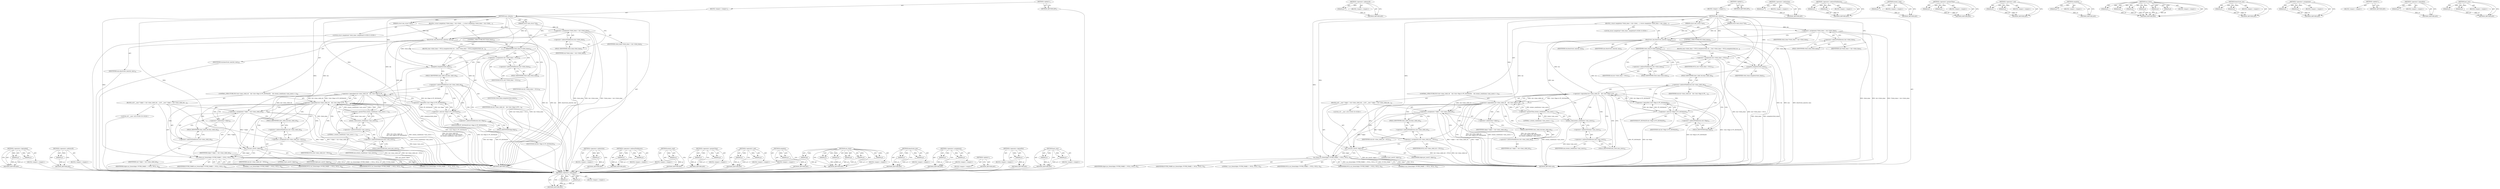 digraph "put_user" {
vulnerable_117 [label=<(METHOD,&lt;operator&gt;.logicalAnd)>];
vulnerable_118 [label=<(PARAM,p1)>];
vulnerable_119 [label=<(PARAM,p2)>];
vulnerable_120 [label=<(BLOCK,&lt;empty&gt;,&lt;empty&gt;)>];
vulnerable_121 [label=<(METHOD_RETURN,ANY)>];
vulnerable_140 [label=<(METHOD,&lt;operator&gt;.addressOf)>];
vulnerable_141 [label=<(PARAM,p1)>];
vulnerable_142 [label=<(BLOCK,&lt;empty&gt;,&lt;empty&gt;)>];
vulnerable_143 [label=<(METHOD_RETURN,ANY)>];
vulnerable_6 [label=<(METHOD,&lt;global&gt;)<SUB>1</SUB>>];
vulnerable_7 [label=<(BLOCK,&lt;empty&gt;,&lt;empty&gt;)<SUB>1</SUB>>];
vulnerable_8 [label=<(METHOD,mm_release)<SUB>1</SUB>>];
vulnerable_9 [label=<(PARAM,struct task_struct *tsk)<SUB>1</SUB>>];
vulnerable_10 [label=<(PARAM,struct mm_struct *mm)<SUB>1</SUB>>];
vulnerable_11 [label=<(BLOCK,{
 	struct completion *vfork_done = tsk-&gt;vfork_...,{
 	struct completion *vfork_done = tsk-&gt;vfork_...)<SUB>2</SUB>>];
vulnerable_12 [label="<(LOCAL,struct completion* vfork_done: completion*)<SUB>3</SUB>>"];
vulnerable_13 [label=<(&lt;operator&gt;.assignment,*vfork_done = tsk-&gt;vfork_done)<SUB>3</SUB>>];
vulnerable_14 [label=<(IDENTIFIER,vfork_done,*vfork_done = tsk-&gt;vfork_done)<SUB>3</SUB>>];
vulnerable_15 [label=<(&lt;operator&gt;.indirectFieldAccess,tsk-&gt;vfork_done)<SUB>3</SUB>>];
vulnerable_16 [label=<(IDENTIFIER,tsk,*vfork_done = tsk-&gt;vfork_done)<SUB>3</SUB>>];
vulnerable_17 [label=<(FIELD_IDENTIFIER,vfork_done,vfork_done)<SUB>3</SUB>>];
vulnerable_18 [label=<(deactivate_mm,deactivate_mm(tsk, mm))<SUB>6</SUB>>];
vulnerable_19 [label=<(IDENTIFIER,tsk,deactivate_mm(tsk, mm))<SUB>6</SUB>>];
vulnerable_20 [label=<(IDENTIFIER,mm,deactivate_mm(tsk, mm))<SUB>6</SUB>>];
vulnerable_21 [label=<(CONTROL_STRUCTURE,IF,if (vfork_done))<SUB>9</SUB>>];
vulnerable_22 [label=<(IDENTIFIER,vfork_done,if (vfork_done))<SUB>9</SUB>>];
vulnerable_23 [label=<(BLOCK,{
		tsk-&gt;vfork_done = NULL;
		complete(vfork_do...,{
		tsk-&gt;vfork_done = NULL;
		complete(vfork_do...)<SUB>9</SUB>>];
vulnerable_24 [label=<(&lt;operator&gt;.assignment,tsk-&gt;vfork_done = NULL)<SUB>10</SUB>>];
vulnerable_25 [label=<(&lt;operator&gt;.indirectFieldAccess,tsk-&gt;vfork_done)<SUB>10</SUB>>];
vulnerable_26 [label=<(IDENTIFIER,tsk,tsk-&gt;vfork_done = NULL)<SUB>10</SUB>>];
vulnerable_27 [label=<(FIELD_IDENTIFIER,vfork_done,vfork_done)<SUB>10</SUB>>];
vulnerable_28 [label=<(IDENTIFIER,NULL,tsk-&gt;vfork_done = NULL)<SUB>10</SUB>>];
vulnerable_29 [label=<(complete,complete(vfork_done))<SUB>11</SUB>>];
vulnerable_30 [label=<(IDENTIFIER,vfork_done,complete(vfork_done))<SUB>11</SUB>>];
vulnerable_31 [label=<(CONTROL_STRUCTURE,IF,if (tsk-&gt;clear_child_tid
	    &amp;&amp; !(tsk-&gt;flags &amp; PF_SIGNALED)
	    &amp;&amp; atomic_read(&amp;mm-&gt;mm_users) &gt; 1))<SUB>20</SUB>>];
vulnerable_32 [label=<(&lt;operator&gt;.logicalAnd,tsk-&gt;clear_child_tid
	    &amp;&amp; !(tsk-&gt;flags &amp; PF_...)<SUB>20</SUB>>];
vulnerable_33 [label=<(&lt;operator&gt;.logicalAnd,tsk-&gt;clear_child_tid
	    &amp;&amp; !(tsk-&gt;flags &amp; PF_...)<SUB>20</SUB>>];
vulnerable_34 [label=<(&lt;operator&gt;.indirectFieldAccess,tsk-&gt;clear_child_tid)<SUB>20</SUB>>];
vulnerable_35 [label=<(IDENTIFIER,tsk,tsk-&gt;clear_child_tid
	    &amp;&amp; !(tsk-&gt;flags &amp; PF_...)<SUB>20</SUB>>];
vulnerable_36 [label=<(FIELD_IDENTIFIER,clear_child_tid,clear_child_tid)<SUB>20</SUB>>];
vulnerable_37 [label=<(&lt;operator&gt;.logicalNot,!(tsk-&gt;flags &amp; PF_SIGNALED))<SUB>21</SUB>>];
vulnerable_38 [label=<(&lt;operator&gt;.and,tsk-&gt;flags &amp; PF_SIGNALED)<SUB>21</SUB>>];
vulnerable_39 [label=<(&lt;operator&gt;.indirectFieldAccess,tsk-&gt;flags)<SUB>21</SUB>>];
vulnerable_40 [label=<(IDENTIFIER,tsk,tsk-&gt;flags &amp; PF_SIGNALED)<SUB>21</SUB>>];
vulnerable_41 [label=<(FIELD_IDENTIFIER,flags,flags)<SUB>21</SUB>>];
vulnerable_42 [label=<(IDENTIFIER,PF_SIGNALED,tsk-&gt;flags &amp; PF_SIGNALED)<SUB>21</SUB>>];
vulnerable_43 [label=<(&lt;operator&gt;.greaterThan,atomic_read(&amp;mm-&gt;mm_users) &gt; 1)<SUB>22</SUB>>];
vulnerable_44 [label=<(atomic_read,atomic_read(&amp;mm-&gt;mm_users))<SUB>22</SUB>>];
vulnerable_45 [label=<(&lt;operator&gt;.addressOf,&amp;mm-&gt;mm_users)<SUB>22</SUB>>];
vulnerable_46 [label=<(&lt;operator&gt;.indirectFieldAccess,mm-&gt;mm_users)<SUB>22</SUB>>];
vulnerable_47 [label=<(IDENTIFIER,mm,atomic_read(&amp;mm-&gt;mm_users))<SUB>22</SUB>>];
vulnerable_48 [label=<(FIELD_IDENTIFIER,mm_users,mm_users)<SUB>22</SUB>>];
vulnerable_49 [label=<(LITERAL,1,atomic_read(&amp;mm-&gt;mm_users) &gt; 1)<SUB>22</SUB>>];
vulnerable_50 [label=<(BLOCK,{
		u32 __user * tidptr = tsk-&gt;clear_child_tid;...,{
		u32 __user * tidptr = tsk-&gt;clear_child_tid;...)<SUB>22</SUB>>];
vulnerable_51 [label="<(LOCAL,u32 __user: u32)<SUB>23</SUB>>"];
vulnerable_52 [label=<(&lt;operator&gt;.assignment,* tidptr = tsk-&gt;clear_child_tid)<SUB>23</SUB>>];
vulnerable_53 [label=<(&lt;operator&gt;.indirection,* tidptr)<SUB>23</SUB>>];
vulnerable_54 [label=<(IDENTIFIER,tidptr,* tidptr = tsk-&gt;clear_child_tid)<SUB>23</SUB>>];
vulnerable_55 [label=<(&lt;operator&gt;.indirectFieldAccess,tsk-&gt;clear_child_tid)<SUB>23</SUB>>];
vulnerable_56 [label=<(IDENTIFIER,tsk,* tidptr = tsk-&gt;clear_child_tid)<SUB>23</SUB>>];
vulnerable_57 [label=<(FIELD_IDENTIFIER,clear_child_tid,clear_child_tid)<SUB>23</SUB>>];
vulnerable_58 [label=<(&lt;operator&gt;.assignment,tsk-&gt;clear_child_tid = NULL)<SUB>24</SUB>>];
vulnerable_59 [label=<(&lt;operator&gt;.indirectFieldAccess,tsk-&gt;clear_child_tid)<SUB>24</SUB>>];
vulnerable_60 [label=<(IDENTIFIER,tsk,tsk-&gt;clear_child_tid = NULL)<SUB>24</SUB>>];
vulnerable_61 [label=<(FIELD_IDENTIFIER,clear_child_tid,clear_child_tid)<SUB>24</SUB>>];
vulnerable_62 [label=<(IDENTIFIER,NULL,tsk-&gt;clear_child_tid = NULL)<SUB>24</SUB>>];
vulnerable_63 [label=<(put_user,put_user(0, tidptr))<SUB>30</SUB>>];
vulnerable_64 [label=<(LITERAL,0,put_user(0, tidptr))<SUB>30</SUB>>];
vulnerable_65 [label=<(IDENTIFIER,tidptr,put_user(0, tidptr))<SUB>30</SUB>>];
vulnerable_66 [label=<(sys_futex,sys_futex(tidptr, FUTEX_WAKE, 1, NULL, NULL, 0))<SUB>31</SUB>>];
vulnerable_67 [label=<(IDENTIFIER,tidptr,sys_futex(tidptr, FUTEX_WAKE, 1, NULL, NULL, 0))<SUB>31</SUB>>];
vulnerable_68 [label=<(IDENTIFIER,FUTEX_WAKE,sys_futex(tidptr, FUTEX_WAKE, 1, NULL, NULL, 0))<SUB>31</SUB>>];
vulnerable_69 [label=<(LITERAL,1,sys_futex(tidptr, FUTEX_WAKE, 1, NULL, NULL, 0))<SUB>31</SUB>>];
vulnerable_70 [label=<(IDENTIFIER,NULL,sys_futex(tidptr, FUTEX_WAKE, 1, NULL, NULL, 0))<SUB>31</SUB>>];
vulnerable_71 [label=<(IDENTIFIER,NULL,sys_futex(tidptr, FUTEX_WAKE, 1, NULL, NULL, 0))<SUB>31</SUB>>];
vulnerable_72 [label=<(LITERAL,0,sys_futex(tidptr, FUTEX_WAKE, 1, NULL, NULL, 0))<SUB>31</SUB>>];
vulnerable_73 [label=<(METHOD_RETURN,void)<SUB>1</SUB>>];
vulnerable_75 [label=<(METHOD_RETURN,ANY)<SUB>1</SUB>>];
vulnerable_144 [label=<(METHOD,&lt;operator&gt;.indirection)>];
vulnerable_145 [label=<(PARAM,p1)>];
vulnerable_146 [label=<(BLOCK,&lt;empty&gt;,&lt;empty&gt;)>];
vulnerable_147 [label=<(METHOD_RETURN,ANY)>];
vulnerable_103 [label=<(METHOD,&lt;operator&gt;.indirectFieldAccess)>];
vulnerable_104 [label=<(PARAM,p1)>];
vulnerable_105 [label=<(PARAM,p2)>];
vulnerable_106 [label=<(BLOCK,&lt;empty&gt;,&lt;empty&gt;)>];
vulnerable_107 [label=<(METHOD_RETURN,ANY)>];
vulnerable_136 [label=<(METHOD,atomic_read)>];
vulnerable_137 [label=<(PARAM,p1)>];
vulnerable_138 [label=<(BLOCK,&lt;empty&gt;,&lt;empty&gt;)>];
vulnerable_139 [label=<(METHOD_RETURN,ANY)>];
vulnerable_131 [label=<(METHOD,&lt;operator&gt;.greaterThan)>];
vulnerable_132 [label=<(PARAM,p1)>];
vulnerable_133 [label=<(PARAM,p2)>];
vulnerable_134 [label=<(BLOCK,&lt;empty&gt;,&lt;empty&gt;)>];
vulnerable_135 [label=<(METHOD_RETURN,ANY)>];
vulnerable_126 [label=<(METHOD,&lt;operator&gt;.and)>];
vulnerable_127 [label=<(PARAM,p1)>];
vulnerable_128 [label=<(PARAM,p2)>];
vulnerable_129 [label=<(BLOCK,&lt;empty&gt;,&lt;empty&gt;)>];
vulnerable_130 [label=<(METHOD_RETURN,ANY)>];
vulnerable_113 [label=<(METHOD,complete)>];
vulnerable_114 [label=<(PARAM,p1)>];
vulnerable_115 [label=<(BLOCK,&lt;empty&gt;,&lt;empty&gt;)>];
vulnerable_116 [label=<(METHOD_RETURN,ANY)>];
vulnerable_153 [label=<(METHOD,sys_futex)>];
vulnerable_154 [label=<(PARAM,p1)>];
vulnerable_155 [label=<(PARAM,p2)>];
vulnerable_156 [label=<(PARAM,p3)>];
vulnerable_157 [label=<(PARAM,p4)>];
vulnerable_158 [label=<(PARAM,p5)>];
vulnerable_159 [label=<(PARAM,p6)>];
vulnerable_160 [label=<(BLOCK,&lt;empty&gt;,&lt;empty&gt;)>];
vulnerable_161 [label=<(METHOD_RETURN,ANY)>];
vulnerable_108 [label=<(METHOD,deactivate_mm)>];
vulnerable_109 [label=<(PARAM,p1)>];
vulnerable_110 [label=<(PARAM,p2)>];
vulnerable_111 [label=<(BLOCK,&lt;empty&gt;,&lt;empty&gt;)>];
vulnerable_112 [label=<(METHOD_RETURN,ANY)>];
vulnerable_98 [label=<(METHOD,&lt;operator&gt;.assignment)>];
vulnerable_99 [label=<(PARAM,p1)>];
vulnerable_100 [label=<(PARAM,p2)>];
vulnerable_101 [label=<(BLOCK,&lt;empty&gt;,&lt;empty&gt;)>];
vulnerable_102 [label=<(METHOD_RETURN,ANY)>];
vulnerable_92 [label=<(METHOD,&lt;global&gt;)<SUB>1</SUB>>];
vulnerable_93 [label=<(BLOCK,&lt;empty&gt;,&lt;empty&gt;)>];
vulnerable_94 [label=<(METHOD_RETURN,ANY)>];
vulnerable_122 [label=<(METHOD,&lt;operator&gt;.logicalNot)>];
vulnerable_123 [label=<(PARAM,p1)>];
vulnerable_124 [label=<(BLOCK,&lt;empty&gt;,&lt;empty&gt;)>];
vulnerable_125 [label=<(METHOD_RETURN,ANY)>];
vulnerable_148 [label=<(METHOD,put_user)>];
vulnerable_149 [label=<(PARAM,p1)>];
vulnerable_150 [label=<(PARAM,p2)>];
vulnerable_151 [label=<(BLOCK,&lt;empty&gt;,&lt;empty&gt;)>];
vulnerable_152 [label=<(METHOD_RETURN,ANY)>];
fixed_117 [label=<(METHOD,&lt;operator&gt;.logicalAnd)>];
fixed_118 [label=<(PARAM,p1)>];
fixed_119 [label=<(PARAM,p2)>];
fixed_120 [label=<(BLOCK,&lt;empty&gt;,&lt;empty&gt;)>];
fixed_121 [label=<(METHOD_RETURN,ANY)>];
fixed_140 [label=<(METHOD,&lt;operator&gt;.addressOf)>];
fixed_141 [label=<(PARAM,p1)>];
fixed_142 [label=<(BLOCK,&lt;empty&gt;,&lt;empty&gt;)>];
fixed_143 [label=<(METHOD_RETURN,ANY)>];
fixed_6 [label=<(METHOD,&lt;global&gt;)<SUB>1</SUB>>];
fixed_7 [label=<(BLOCK,&lt;empty&gt;,&lt;empty&gt;)<SUB>1</SUB>>];
fixed_8 [label=<(METHOD,mm_release)<SUB>1</SUB>>];
fixed_9 [label=<(PARAM,struct task_struct *tsk)<SUB>1</SUB>>];
fixed_10 [label=<(PARAM,struct mm_struct *mm)<SUB>1</SUB>>];
fixed_11 [label=<(BLOCK,{
 	struct completion *vfork_done = tsk-&gt;vfork_...,{
 	struct completion *vfork_done = tsk-&gt;vfork_...)<SUB>2</SUB>>];
fixed_12 [label="<(LOCAL,struct completion* vfork_done: completion*)<SUB>3</SUB>>"];
fixed_13 [label=<(&lt;operator&gt;.assignment,*vfork_done = tsk-&gt;vfork_done)<SUB>3</SUB>>];
fixed_14 [label=<(IDENTIFIER,vfork_done,*vfork_done = tsk-&gt;vfork_done)<SUB>3</SUB>>];
fixed_15 [label=<(&lt;operator&gt;.indirectFieldAccess,tsk-&gt;vfork_done)<SUB>3</SUB>>];
fixed_16 [label=<(IDENTIFIER,tsk,*vfork_done = tsk-&gt;vfork_done)<SUB>3</SUB>>];
fixed_17 [label=<(FIELD_IDENTIFIER,vfork_done,vfork_done)<SUB>3</SUB>>];
fixed_18 [label=<(deactivate_mm,deactivate_mm(tsk, mm))<SUB>16</SUB>>];
fixed_19 [label=<(IDENTIFIER,tsk,deactivate_mm(tsk, mm))<SUB>16</SUB>>];
fixed_20 [label=<(IDENTIFIER,mm,deactivate_mm(tsk, mm))<SUB>16</SUB>>];
fixed_21 [label=<(CONTROL_STRUCTURE,IF,if (vfork_done))<SUB>19</SUB>>];
fixed_22 [label=<(IDENTIFIER,vfork_done,if (vfork_done))<SUB>19</SUB>>];
fixed_23 [label=<(BLOCK,{
		tsk-&gt;vfork_done = NULL;
		complete(vfork_do...,{
		tsk-&gt;vfork_done = NULL;
		complete(vfork_do...)<SUB>19</SUB>>];
fixed_24 [label=<(&lt;operator&gt;.assignment,tsk-&gt;vfork_done = NULL)<SUB>20</SUB>>];
fixed_25 [label=<(&lt;operator&gt;.indirectFieldAccess,tsk-&gt;vfork_done)<SUB>20</SUB>>];
fixed_26 [label=<(IDENTIFIER,tsk,tsk-&gt;vfork_done = NULL)<SUB>20</SUB>>];
fixed_27 [label=<(FIELD_IDENTIFIER,vfork_done,vfork_done)<SUB>20</SUB>>];
fixed_28 [label=<(IDENTIFIER,NULL,tsk-&gt;vfork_done = NULL)<SUB>20</SUB>>];
fixed_29 [label=<(complete,complete(vfork_done))<SUB>21</SUB>>];
fixed_30 [label=<(IDENTIFIER,vfork_done,complete(vfork_done))<SUB>21</SUB>>];
fixed_31 [label=<(CONTROL_STRUCTURE,IF,if (tsk-&gt;clear_child_tid
	    &amp;&amp; !(tsk-&gt;flags &amp; PF_SIGNALED)
	    &amp;&amp; atomic_read(&amp;mm-&gt;mm_users) &gt; 1))<SUB>30</SUB>>];
fixed_32 [label=<(&lt;operator&gt;.logicalAnd,tsk-&gt;clear_child_tid
	    &amp;&amp; !(tsk-&gt;flags &amp; PF_...)<SUB>30</SUB>>];
fixed_33 [label=<(&lt;operator&gt;.logicalAnd,tsk-&gt;clear_child_tid
	    &amp;&amp; !(tsk-&gt;flags &amp; PF_...)<SUB>30</SUB>>];
fixed_34 [label=<(&lt;operator&gt;.indirectFieldAccess,tsk-&gt;clear_child_tid)<SUB>30</SUB>>];
fixed_35 [label=<(IDENTIFIER,tsk,tsk-&gt;clear_child_tid
	    &amp;&amp; !(tsk-&gt;flags &amp; PF_...)<SUB>30</SUB>>];
fixed_36 [label=<(FIELD_IDENTIFIER,clear_child_tid,clear_child_tid)<SUB>30</SUB>>];
fixed_37 [label=<(&lt;operator&gt;.logicalNot,!(tsk-&gt;flags &amp; PF_SIGNALED))<SUB>31</SUB>>];
fixed_38 [label=<(&lt;operator&gt;.and,tsk-&gt;flags &amp; PF_SIGNALED)<SUB>31</SUB>>];
fixed_39 [label=<(&lt;operator&gt;.indirectFieldAccess,tsk-&gt;flags)<SUB>31</SUB>>];
fixed_40 [label=<(IDENTIFIER,tsk,tsk-&gt;flags &amp; PF_SIGNALED)<SUB>31</SUB>>];
fixed_41 [label=<(FIELD_IDENTIFIER,flags,flags)<SUB>31</SUB>>];
fixed_42 [label=<(IDENTIFIER,PF_SIGNALED,tsk-&gt;flags &amp; PF_SIGNALED)<SUB>31</SUB>>];
fixed_43 [label=<(&lt;operator&gt;.greaterThan,atomic_read(&amp;mm-&gt;mm_users) &gt; 1)<SUB>32</SUB>>];
fixed_44 [label=<(atomic_read,atomic_read(&amp;mm-&gt;mm_users))<SUB>32</SUB>>];
fixed_45 [label=<(&lt;operator&gt;.addressOf,&amp;mm-&gt;mm_users)<SUB>32</SUB>>];
fixed_46 [label=<(&lt;operator&gt;.indirectFieldAccess,mm-&gt;mm_users)<SUB>32</SUB>>];
fixed_47 [label=<(IDENTIFIER,mm,atomic_read(&amp;mm-&gt;mm_users))<SUB>32</SUB>>];
fixed_48 [label=<(FIELD_IDENTIFIER,mm_users,mm_users)<SUB>32</SUB>>];
fixed_49 [label=<(LITERAL,1,atomic_read(&amp;mm-&gt;mm_users) &gt; 1)<SUB>32</SUB>>];
fixed_50 [label=<(BLOCK,{
		u32 __user * tidptr = tsk-&gt;clear_child_tid;...,{
		u32 __user * tidptr = tsk-&gt;clear_child_tid;...)<SUB>32</SUB>>];
fixed_51 [label="<(LOCAL,u32 __user: u32)<SUB>33</SUB>>"];
fixed_52 [label=<(&lt;operator&gt;.assignment,* tidptr = tsk-&gt;clear_child_tid)<SUB>33</SUB>>];
fixed_53 [label=<(&lt;operator&gt;.indirection,* tidptr)<SUB>33</SUB>>];
fixed_54 [label=<(IDENTIFIER,tidptr,* tidptr = tsk-&gt;clear_child_tid)<SUB>33</SUB>>];
fixed_55 [label=<(&lt;operator&gt;.indirectFieldAccess,tsk-&gt;clear_child_tid)<SUB>33</SUB>>];
fixed_56 [label=<(IDENTIFIER,tsk,* tidptr = tsk-&gt;clear_child_tid)<SUB>33</SUB>>];
fixed_57 [label=<(FIELD_IDENTIFIER,clear_child_tid,clear_child_tid)<SUB>33</SUB>>];
fixed_58 [label=<(&lt;operator&gt;.assignment,tsk-&gt;clear_child_tid = NULL)<SUB>34</SUB>>];
fixed_59 [label=<(&lt;operator&gt;.indirectFieldAccess,tsk-&gt;clear_child_tid)<SUB>34</SUB>>];
fixed_60 [label=<(IDENTIFIER,tsk,tsk-&gt;clear_child_tid = NULL)<SUB>34</SUB>>];
fixed_61 [label=<(FIELD_IDENTIFIER,clear_child_tid,clear_child_tid)<SUB>34</SUB>>];
fixed_62 [label=<(IDENTIFIER,NULL,tsk-&gt;clear_child_tid = NULL)<SUB>34</SUB>>];
fixed_63 [label=<(put_user,put_user(0, tidptr))<SUB>40</SUB>>];
fixed_64 [label=<(LITERAL,0,put_user(0, tidptr))<SUB>40</SUB>>];
fixed_65 [label=<(IDENTIFIER,tidptr,put_user(0, tidptr))<SUB>40</SUB>>];
fixed_66 [label=<(sys_futex,sys_futex(tidptr, FUTEX_WAKE, 1, NULL, NULL, 0))<SUB>41</SUB>>];
fixed_67 [label=<(IDENTIFIER,tidptr,sys_futex(tidptr, FUTEX_WAKE, 1, NULL, NULL, 0))<SUB>41</SUB>>];
fixed_68 [label=<(IDENTIFIER,FUTEX_WAKE,sys_futex(tidptr, FUTEX_WAKE, 1, NULL, NULL, 0))<SUB>41</SUB>>];
fixed_69 [label=<(LITERAL,1,sys_futex(tidptr, FUTEX_WAKE, 1, NULL, NULL, 0))<SUB>41</SUB>>];
fixed_70 [label=<(IDENTIFIER,NULL,sys_futex(tidptr, FUTEX_WAKE, 1, NULL, NULL, 0))<SUB>41</SUB>>];
fixed_71 [label=<(IDENTIFIER,NULL,sys_futex(tidptr, FUTEX_WAKE, 1, NULL, NULL, 0))<SUB>41</SUB>>];
fixed_72 [label=<(LITERAL,0,sys_futex(tidptr, FUTEX_WAKE, 1, NULL, NULL, 0))<SUB>41</SUB>>];
fixed_73 [label=<(METHOD_RETURN,void)<SUB>1</SUB>>];
fixed_75 [label=<(METHOD_RETURN,ANY)<SUB>1</SUB>>];
fixed_144 [label=<(METHOD,&lt;operator&gt;.indirection)>];
fixed_145 [label=<(PARAM,p1)>];
fixed_146 [label=<(BLOCK,&lt;empty&gt;,&lt;empty&gt;)>];
fixed_147 [label=<(METHOD_RETURN,ANY)>];
fixed_103 [label=<(METHOD,&lt;operator&gt;.indirectFieldAccess)>];
fixed_104 [label=<(PARAM,p1)>];
fixed_105 [label=<(PARAM,p2)>];
fixed_106 [label=<(BLOCK,&lt;empty&gt;,&lt;empty&gt;)>];
fixed_107 [label=<(METHOD_RETURN,ANY)>];
fixed_136 [label=<(METHOD,atomic_read)>];
fixed_137 [label=<(PARAM,p1)>];
fixed_138 [label=<(BLOCK,&lt;empty&gt;,&lt;empty&gt;)>];
fixed_139 [label=<(METHOD_RETURN,ANY)>];
fixed_131 [label=<(METHOD,&lt;operator&gt;.greaterThan)>];
fixed_132 [label=<(PARAM,p1)>];
fixed_133 [label=<(PARAM,p2)>];
fixed_134 [label=<(BLOCK,&lt;empty&gt;,&lt;empty&gt;)>];
fixed_135 [label=<(METHOD_RETURN,ANY)>];
fixed_126 [label=<(METHOD,&lt;operator&gt;.and)>];
fixed_127 [label=<(PARAM,p1)>];
fixed_128 [label=<(PARAM,p2)>];
fixed_129 [label=<(BLOCK,&lt;empty&gt;,&lt;empty&gt;)>];
fixed_130 [label=<(METHOD_RETURN,ANY)>];
fixed_113 [label=<(METHOD,complete)>];
fixed_114 [label=<(PARAM,p1)>];
fixed_115 [label=<(BLOCK,&lt;empty&gt;,&lt;empty&gt;)>];
fixed_116 [label=<(METHOD_RETURN,ANY)>];
fixed_153 [label=<(METHOD,sys_futex)>];
fixed_154 [label=<(PARAM,p1)>];
fixed_155 [label=<(PARAM,p2)>];
fixed_156 [label=<(PARAM,p3)>];
fixed_157 [label=<(PARAM,p4)>];
fixed_158 [label=<(PARAM,p5)>];
fixed_159 [label=<(PARAM,p6)>];
fixed_160 [label=<(BLOCK,&lt;empty&gt;,&lt;empty&gt;)>];
fixed_161 [label=<(METHOD_RETURN,ANY)>];
fixed_108 [label=<(METHOD,deactivate_mm)>];
fixed_109 [label=<(PARAM,p1)>];
fixed_110 [label=<(PARAM,p2)>];
fixed_111 [label=<(BLOCK,&lt;empty&gt;,&lt;empty&gt;)>];
fixed_112 [label=<(METHOD_RETURN,ANY)>];
fixed_98 [label=<(METHOD,&lt;operator&gt;.assignment)>];
fixed_99 [label=<(PARAM,p1)>];
fixed_100 [label=<(PARAM,p2)>];
fixed_101 [label=<(BLOCK,&lt;empty&gt;,&lt;empty&gt;)>];
fixed_102 [label=<(METHOD_RETURN,ANY)>];
fixed_92 [label=<(METHOD,&lt;global&gt;)<SUB>1</SUB>>];
fixed_93 [label=<(BLOCK,&lt;empty&gt;,&lt;empty&gt;)>];
fixed_94 [label=<(METHOD_RETURN,ANY)>];
fixed_122 [label=<(METHOD,&lt;operator&gt;.logicalNot)>];
fixed_123 [label=<(PARAM,p1)>];
fixed_124 [label=<(BLOCK,&lt;empty&gt;,&lt;empty&gt;)>];
fixed_125 [label=<(METHOD_RETURN,ANY)>];
fixed_148 [label=<(METHOD,put_user)>];
fixed_149 [label=<(PARAM,p1)>];
fixed_150 [label=<(PARAM,p2)>];
fixed_151 [label=<(BLOCK,&lt;empty&gt;,&lt;empty&gt;)>];
fixed_152 [label=<(METHOD_RETURN,ANY)>];
vulnerable_117 -> vulnerable_118  [key=0, label="AST: "];
vulnerable_117 -> vulnerable_118  [key=1, label="DDG: "];
vulnerable_117 -> vulnerable_120  [key=0, label="AST: "];
vulnerable_117 -> vulnerable_119  [key=0, label="AST: "];
vulnerable_117 -> vulnerable_119  [key=1, label="DDG: "];
vulnerable_117 -> vulnerable_121  [key=0, label="AST: "];
vulnerable_117 -> vulnerable_121  [key=1, label="CFG: "];
vulnerable_118 -> vulnerable_121  [key=0, label="DDG: p1"];
vulnerable_119 -> vulnerable_121  [key=0, label="DDG: p2"];
vulnerable_140 -> vulnerable_141  [key=0, label="AST: "];
vulnerable_140 -> vulnerable_141  [key=1, label="DDG: "];
vulnerable_140 -> vulnerable_142  [key=0, label="AST: "];
vulnerable_140 -> vulnerable_143  [key=0, label="AST: "];
vulnerable_140 -> vulnerable_143  [key=1, label="CFG: "];
vulnerable_141 -> vulnerable_143  [key=0, label="DDG: p1"];
vulnerable_6 -> vulnerable_7  [key=0, label="AST: "];
vulnerable_6 -> vulnerable_75  [key=0, label="AST: "];
vulnerable_6 -> vulnerable_75  [key=1, label="CFG: "];
vulnerable_7 -> vulnerable_8  [key=0, label="AST: "];
vulnerable_8 -> vulnerable_9  [key=0, label="AST: "];
vulnerable_8 -> vulnerable_9  [key=1, label="DDG: "];
vulnerable_8 -> vulnerable_10  [key=0, label="AST: "];
vulnerable_8 -> vulnerable_10  [key=1, label="DDG: "];
vulnerable_8 -> vulnerable_11  [key=0, label="AST: "];
vulnerable_8 -> vulnerable_73  [key=0, label="AST: "];
vulnerable_8 -> vulnerable_17  [key=0, label="CFG: "];
vulnerable_8 -> vulnerable_18  [key=0, label="DDG: "];
vulnerable_8 -> vulnerable_22  [key=0, label="DDG: "];
vulnerable_8 -> vulnerable_24  [key=0, label="DDG: "];
vulnerable_8 -> vulnerable_58  [key=0, label="DDG: "];
vulnerable_8 -> vulnerable_29  [key=0, label="DDG: "];
vulnerable_8 -> vulnerable_43  [key=0, label="DDG: "];
vulnerable_8 -> vulnerable_63  [key=0, label="DDG: "];
vulnerable_8 -> vulnerable_66  [key=0, label="DDG: "];
vulnerable_8 -> vulnerable_38  [key=0, label="DDG: "];
vulnerable_9 -> vulnerable_13  [key=0, label="DDG: tsk"];
vulnerable_9 -> vulnerable_18  [key=0, label="DDG: tsk"];
vulnerable_10 -> vulnerable_18  [key=0, label="DDG: mm"];
vulnerable_11 -> vulnerable_12  [key=0, label="AST: "];
vulnerable_11 -> vulnerable_13  [key=0, label="AST: "];
vulnerable_11 -> vulnerable_18  [key=0, label="AST: "];
vulnerable_11 -> vulnerable_21  [key=0, label="AST: "];
vulnerable_11 -> vulnerable_31  [key=0, label="AST: "];
vulnerable_13 -> vulnerable_14  [key=0, label="AST: "];
vulnerable_13 -> vulnerable_15  [key=0, label="AST: "];
vulnerable_13 -> vulnerable_18  [key=0, label="CFG: "];
vulnerable_13 -> vulnerable_73  [key=0, label="DDG: vfork_done"];
vulnerable_13 -> vulnerable_73  [key=1, label="DDG: tsk-&gt;vfork_done"];
vulnerable_13 -> vulnerable_73  [key=2, label="DDG: *vfork_done = tsk-&gt;vfork_done"];
vulnerable_13 -> vulnerable_29  [key=0, label="DDG: vfork_done"];
vulnerable_15 -> vulnerable_16  [key=0, label="AST: "];
vulnerable_15 -> vulnerable_17  [key=0, label="AST: "];
vulnerable_15 -> vulnerable_13  [key=0, label="CFG: "];
vulnerable_17 -> vulnerable_15  [key=0, label="CFG: "];
vulnerable_18 -> vulnerable_19  [key=0, label="AST: "];
vulnerable_18 -> vulnerable_20  [key=0, label="AST: "];
vulnerable_18 -> vulnerable_22  [key=0, label="CFG: "];
vulnerable_18 -> vulnerable_73  [key=0, label="DDG: tsk"];
vulnerable_18 -> vulnerable_73  [key=1, label="DDG: mm"];
vulnerable_18 -> vulnerable_73  [key=2, label="DDG: deactivate_mm(tsk, mm)"];
vulnerable_18 -> vulnerable_52  [key=0, label="DDG: tsk"];
vulnerable_18 -> vulnerable_33  [key=0, label="DDG: tsk"];
vulnerable_18 -> vulnerable_44  [key=0, label="DDG: mm"];
vulnerable_18 -> vulnerable_38  [key=0, label="DDG: tsk"];
vulnerable_21 -> vulnerable_22  [key=0, label="AST: "];
vulnerable_21 -> vulnerable_23  [key=0, label="AST: "];
vulnerable_22 -> vulnerable_27  [key=0, label="CFG: "];
vulnerable_22 -> vulnerable_27  [key=1, label="CDG: "];
vulnerable_22 -> vulnerable_36  [key=0, label="CFG: "];
vulnerable_22 -> vulnerable_24  [key=0, label="CDG: "];
vulnerable_22 -> vulnerable_25  [key=0, label="CDG: "];
vulnerable_22 -> vulnerable_29  [key=0, label="CDG: "];
vulnerable_23 -> vulnerable_24  [key=0, label="AST: "];
vulnerable_23 -> vulnerable_29  [key=0, label="AST: "];
vulnerable_24 -> vulnerable_25  [key=0, label="AST: "];
vulnerable_24 -> vulnerable_28  [key=0, label="AST: "];
vulnerable_24 -> vulnerable_29  [key=0, label="CFG: "];
vulnerable_24 -> vulnerable_73  [key=0, label="DDG: tsk-&gt;vfork_done"];
vulnerable_24 -> vulnerable_73  [key=1, label="DDG: tsk-&gt;vfork_done = NULL"];
vulnerable_25 -> vulnerable_26  [key=0, label="AST: "];
vulnerable_25 -> vulnerable_27  [key=0, label="AST: "];
vulnerable_25 -> vulnerable_24  [key=0, label="CFG: "];
vulnerable_27 -> vulnerable_25  [key=0, label="CFG: "];
vulnerable_29 -> vulnerable_30  [key=0, label="AST: "];
vulnerable_29 -> vulnerable_36  [key=0, label="CFG: "];
vulnerable_29 -> vulnerable_73  [key=0, label="DDG: vfork_done"];
vulnerable_29 -> vulnerable_73  [key=1, label="DDG: complete(vfork_done)"];
vulnerable_31 -> vulnerable_32  [key=0, label="AST: "];
vulnerable_31 -> vulnerable_50  [key=0, label="AST: "];
vulnerable_32 -> vulnerable_33  [key=0, label="AST: "];
vulnerable_32 -> vulnerable_43  [key=0, label="AST: "];
vulnerable_32 -> vulnerable_73  [key=0, label="CFG: "];
vulnerable_32 -> vulnerable_73  [key=1, label="DDG: tsk-&gt;clear_child_tid
	    &amp;&amp; !(tsk-&gt;flags &amp; PF_SIGNALED)"];
vulnerable_32 -> vulnerable_73  [key=2, label="DDG: atomic_read(&amp;mm-&gt;mm_users) &gt; 1"];
vulnerable_32 -> vulnerable_73  [key=3, label="DDG: tsk-&gt;clear_child_tid
	    &amp;&amp; !(tsk-&gt;flags &amp; PF_SIGNALED)
	    &amp;&amp; atomic_read(&amp;mm-&gt;mm_users) &gt; 1"];
vulnerable_32 -> vulnerable_53  [key=0, label="CFG: "];
vulnerable_32 -> vulnerable_53  [key=1, label="CDG: "];
vulnerable_32 -> vulnerable_58  [key=0, label="CDG: "];
vulnerable_32 -> vulnerable_61  [key=0, label="CDG: "];
vulnerable_32 -> vulnerable_57  [key=0, label="CDG: "];
vulnerable_32 -> vulnerable_66  [key=0, label="CDG: "];
vulnerable_32 -> vulnerable_52  [key=0, label="CDG: "];
vulnerable_32 -> vulnerable_63  [key=0, label="CDG: "];
vulnerable_32 -> vulnerable_59  [key=0, label="CDG: "];
vulnerable_32 -> vulnerable_55  [key=0, label="CDG: "];
vulnerable_33 -> vulnerable_34  [key=0, label="AST: "];
vulnerable_33 -> vulnerable_37  [key=0, label="AST: "];
vulnerable_33 -> vulnerable_32  [key=0, label="CFG: "];
vulnerable_33 -> vulnerable_32  [key=1, label="DDG: tsk-&gt;clear_child_tid"];
vulnerable_33 -> vulnerable_32  [key=2, label="DDG: !(tsk-&gt;flags &amp; PF_SIGNALED)"];
vulnerable_33 -> vulnerable_48  [key=0, label="CFG: "];
vulnerable_33 -> vulnerable_48  [key=1, label="CDG: "];
vulnerable_33 -> vulnerable_73  [key=0, label="DDG: !(tsk-&gt;flags &amp; PF_SIGNALED)"];
vulnerable_33 -> vulnerable_52  [key=0, label="DDG: tsk-&gt;clear_child_tid"];
vulnerable_33 -> vulnerable_46  [key=0, label="CDG: "];
vulnerable_33 -> vulnerable_45  [key=0, label="CDG: "];
vulnerable_33 -> vulnerable_44  [key=0, label="CDG: "];
vulnerable_33 -> vulnerable_43  [key=0, label="CDG: "];
vulnerable_34 -> vulnerable_35  [key=0, label="AST: "];
vulnerable_34 -> vulnerable_36  [key=0, label="AST: "];
vulnerable_34 -> vulnerable_33  [key=0, label="CFG: "];
vulnerable_34 -> vulnerable_41  [key=0, label="CFG: "];
vulnerable_34 -> vulnerable_41  [key=1, label="CDG: "];
vulnerable_34 -> vulnerable_37  [key=0, label="CDG: "];
vulnerable_34 -> vulnerable_38  [key=0, label="CDG: "];
vulnerable_34 -> vulnerable_39  [key=0, label="CDG: "];
vulnerable_36 -> vulnerable_34  [key=0, label="CFG: "];
vulnerable_37 -> vulnerable_38  [key=0, label="AST: "];
vulnerable_37 -> vulnerable_33  [key=0, label="CFG: "];
vulnerable_37 -> vulnerable_33  [key=1, label="DDG: tsk-&gt;flags &amp; PF_SIGNALED"];
vulnerable_37 -> vulnerable_73  [key=0, label="DDG: tsk-&gt;flags &amp; PF_SIGNALED"];
vulnerable_38 -> vulnerable_39  [key=0, label="AST: "];
vulnerable_38 -> vulnerable_42  [key=0, label="AST: "];
vulnerable_38 -> vulnerable_37  [key=0, label="CFG: "];
vulnerable_38 -> vulnerable_37  [key=1, label="DDG: tsk-&gt;flags"];
vulnerable_38 -> vulnerable_37  [key=2, label="DDG: PF_SIGNALED"];
vulnerable_38 -> vulnerable_73  [key=0, label="DDG: tsk-&gt;flags"];
vulnerable_38 -> vulnerable_73  [key=1, label="DDG: PF_SIGNALED"];
vulnerable_39 -> vulnerable_40  [key=0, label="AST: "];
vulnerable_39 -> vulnerable_41  [key=0, label="AST: "];
vulnerable_39 -> vulnerable_38  [key=0, label="CFG: "];
vulnerable_41 -> vulnerable_39  [key=0, label="CFG: "];
vulnerable_43 -> vulnerable_44  [key=0, label="AST: "];
vulnerable_43 -> vulnerable_49  [key=0, label="AST: "];
vulnerable_43 -> vulnerable_32  [key=0, label="CFG: "];
vulnerable_43 -> vulnerable_32  [key=1, label="DDG: atomic_read(&amp;mm-&gt;mm_users)"];
vulnerable_43 -> vulnerable_32  [key=2, label="DDG: 1"];
vulnerable_43 -> vulnerable_73  [key=0, label="DDG: atomic_read(&amp;mm-&gt;mm_users)"];
vulnerable_44 -> vulnerable_45  [key=0, label="AST: "];
vulnerable_44 -> vulnerable_43  [key=0, label="CFG: "];
vulnerable_44 -> vulnerable_43  [key=1, label="DDG: &amp;mm-&gt;mm_users"];
vulnerable_44 -> vulnerable_73  [key=0, label="DDG: &amp;mm-&gt;mm_users"];
vulnerable_45 -> vulnerable_46  [key=0, label="AST: "];
vulnerable_45 -> vulnerable_44  [key=0, label="CFG: "];
vulnerable_46 -> vulnerable_47  [key=0, label="AST: "];
vulnerable_46 -> vulnerable_48  [key=0, label="AST: "];
vulnerable_46 -> vulnerable_45  [key=0, label="CFG: "];
vulnerable_48 -> vulnerable_46  [key=0, label="CFG: "];
vulnerable_50 -> vulnerable_51  [key=0, label="AST: "];
vulnerable_50 -> vulnerable_52  [key=0, label="AST: "];
vulnerable_50 -> vulnerable_58  [key=0, label="AST: "];
vulnerable_50 -> vulnerable_63  [key=0, label="AST: "];
vulnerable_50 -> vulnerable_66  [key=0, label="AST: "];
vulnerable_52 -> vulnerable_53  [key=0, label="AST: "];
vulnerable_52 -> vulnerable_55  [key=0, label="AST: "];
vulnerable_52 -> vulnerable_61  [key=0, label="CFG: "];
vulnerable_52 -> vulnerable_73  [key=0, label="DDG: * tidptr"];
vulnerable_52 -> vulnerable_73  [key=1, label="DDG: * tidptr = tsk-&gt;clear_child_tid"];
vulnerable_52 -> vulnerable_63  [key=0, label="DDG: * tidptr"];
vulnerable_52 -> vulnerable_66  [key=0, label="DDG: * tidptr"];
vulnerable_53 -> vulnerable_54  [key=0, label="AST: "];
vulnerable_53 -> vulnerable_57  [key=0, label="CFG: "];
vulnerable_55 -> vulnerable_56  [key=0, label="AST: "];
vulnerable_55 -> vulnerable_57  [key=0, label="AST: "];
vulnerable_55 -> vulnerable_52  [key=0, label="CFG: "];
vulnerable_57 -> vulnerable_55  [key=0, label="CFG: "];
vulnerable_58 -> vulnerable_59  [key=0, label="AST: "];
vulnerable_58 -> vulnerable_62  [key=0, label="AST: "];
vulnerable_58 -> vulnerable_63  [key=0, label="CFG: "];
vulnerable_58 -> vulnerable_73  [key=0, label="DDG: tsk-&gt;clear_child_tid"];
vulnerable_58 -> vulnerable_73  [key=1, label="DDG: tsk-&gt;clear_child_tid = NULL"];
vulnerable_59 -> vulnerable_60  [key=0, label="AST: "];
vulnerable_59 -> vulnerable_61  [key=0, label="AST: "];
vulnerable_59 -> vulnerable_58  [key=0, label="CFG: "];
vulnerable_61 -> vulnerable_59  [key=0, label="CFG: "];
vulnerable_63 -> vulnerable_64  [key=0, label="AST: "];
vulnerable_63 -> vulnerable_65  [key=0, label="AST: "];
vulnerable_63 -> vulnerable_66  [key=0, label="CFG: "];
vulnerable_63 -> vulnerable_66  [key=1, label="DDG: tidptr"];
vulnerable_63 -> vulnerable_73  [key=0, label="DDG: put_user(0, tidptr)"];
vulnerable_66 -> vulnerable_67  [key=0, label="AST: "];
vulnerable_66 -> vulnerable_68  [key=0, label="AST: "];
vulnerable_66 -> vulnerable_69  [key=0, label="AST: "];
vulnerable_66 -> vulnerable_70  [key=0, label="AST: "];
vulnerable_66 -> vulnerable_71  [key=0, label="AST: "];
vulnerable_66 -> vulnerable_72  [key=0, label="AST: "];
vulnerable_66 -> vulnerable_73  [key=0, label="CFG: "];
vulnerable_66 -> vulnerable_73  [key=1, label="DDG: tidptr"];
vulnerable_66 -> vulnerable_73  [key=2, label="DDG: NULL"];
vulnerable_66 -> vulnerable_73  [key=3, label="DDG: sys_futex(tidptr, FUTEX_WAKE, 1, NULL, NULL, 0)"];
vulnerable_66 -> vulnerable_73  [key=4, label="DDG: FUTEX_WAKE"];
vulnerable_144 -> vulnerable_145  [key=0, label="AST: "];
vulnerable_144 -> vulnerable_145  [key=1, label="DDG: "];
vulnerable_144 -> vulnerable_146  [key=0, label="AST: "];
vulnerable_144 -> vulnerable_147  [key=0, label="AST: "];
vulnerable_144 -> vulnerable_147  [key=1, label="CFG: "];
vulnerable_145 -> vulnerable_147  [key=0, label="DDG: p1"];
vulnerable_103 -> vulnerable_104  [key=0, label="AST: "];
vulnerable_103 -> vulnerable_104  [key=1, label="DDG: "];
vulnerable_103 -> vulnerable_106  [key=0, label="AST: "];
vulnerable_103 -> vulnerable_105  [key=0, label="AST: "];
vulnerable_103 -> vulnerable_105  [key=1, label="DDG: "];
vulnerable_103 -> vulnerable_107  [key=0, label="AST: "];
vulnerable_103 -> vulnerable_107  [key=1, label="CFG: "];
vulnerable_104 -> vulnerable_107  [key=0, label="DDG: p1"];
vulnerable_105 -> vulnerable_107  [key=0, label="DDG: p2"];
vulnerable_136 -> vulnerable_137  [key=0, label="AST: "];
vulnerable_136 -> vulnerable_137  [key=1, label="DDG: "];
vulnerable_136 -> vulnerable_138  [key=0, label="AST: "];
vulnerable_136 -> vulnerable_139  [key=0, label="AST: "];
vulnerable_136 -> vulnerable_139  [key=1, label="CFG: "];
vulnerable_137 -> vulnerable_139  [key=0, label="DDG: p1"];
vulnerable_131 -> vulnerable_132  [key=0, label="AST: "];
vulnerable_131 -> vulnerable_132  [key=1, label="DDG: "];
vulnerable_131 -> vulnerable_134  [key=0, label="AST: "];
vulnerable_131 -> vulnerable_133  [key=0, label="AST: "];
vulnerable_131 -> vulnerable_133  [key=1, label="DDG: "];
vulnerable_131 -> vulnerable_135  [key=0, label="AST: "];
vulnerable_131 -> vulnerable_135  [key=1, label="CFG: "];
vulnerable_132 -> vulnerable_135  [key=0, label="DDG: p1"];
vulnerable_133 -> vulnerable_135  [key=0, label="DDG: p2"];
vulnerable_126 -> vulnerable_127  [key=0, label="AST: "];
vulnerable_126 -> vulnerable_127  [key=1, label="DDG: "];
vulnerable_126 -> vulnerable_129  [key=0, label="AST: "];
vulnerable_126 -> vulnerable_128  [key=0, label="AST: "];
vulnerable_126 -> vulnerable_128  [key=1, label="DDG: "];
vulnerable_126 -> vulnerable_130  [key=0, label="AST: "];
vulnerable_126 -> vulnerable_130  [key=1, label="CFG: "];
vulnerable_127 -> vulnerable_130  [key=0, label="DDG: p1"];
vulnerable_128 -> vulnerable_130  [key=0, label="DDG: p2"];
vulnerable_113 -> vulnerable_114  [key=0, label="AST: "];
vulnerable_113 -> vulnerable_114  [key=1, label="DDG: "];
vulnerable_113 -> vulnerable_115  [key=0, label="AST: "];
vulnerable_113 -> vulnerable_116  [key=0, label="AST: "];
vulnerable_113 -> vulnerable_116  [key=1, label="CFG: "];
vulnerable_114 -> vulnerable_116  [key=0, label="DDG: p1"];
vulnerable_153 -> vulnerable_154  [key=0, label="AST: "];
vulnerable_153 -> vulnerable_154  [key=1, label="DDG: "];
vulnerable_153 -> vulnerable_160  [key=0, label="AST: "];
vulnerable_153 -> vulnerable_155  [key=0, label="AST: "];
vulnerable_153 -> vulnerable_155  [key=1, label="DDG: "];
vulnerable_153 -> vulnerable_161  [key=0, label="AST: "];
vulnerable_153 -> vulnerable_161  [key=1, label="CFG: "];
vulnerable_153 -> vulnerable_156  [key=0, label="AST: "];
vulnerable_153 -> vulnerable_156  [key=1, label="DDG: "];
vulnerable_153 -> vulnerable_157  [key=0, label="AST: "];
vulnerable_153 -> vulnerable_157  [key=1, label="DDG: "];
vulnerable_153 -> vulnerable_158  [key=0, label="AST: "];
vulnerable_153 -> vulnerable_158  [key=1, label="DDG: "];
vulnerable_153 -> vulnerable_159  [key=0, label="AST: "];
vulnerable_153 -> vulnerable_159  [key=1, label="DDG: "];
vulnerable_154 -> vulnerable_161  [key=0, label="DDG: p1"];
vulnerable_155 -> vulnerable_161  [key=0, label="DDG: p2"];
vulnerable_156 -> vulnerable_161  [key=0, label="DDG: p3"];
vulnerable_157 -> vulnerable_161  [key=0, label="DDG: p4"];
vulnerable_158 -> vulnerable_161  [key=0, label="DDG: p5"];
vulnerable_159 -> vulnerable_161  [key=0, label="DDG: p6"];
vulnerable_108 -> vulnerable_109  [key=0, label="AST: "];
vulnerable_108 -> vulnerable_109  [key=1, label="DDG: "];
vulnerable_108 -> vulnerable_111  [key=0, label="AST: "];
vulnerable_108 -> vulnerable_110  [key=0, label="AST: "];
vulnerable_108 -> vulnerable_110  [key=1, label="DDG: "];
vulnerable_108 -> vulnerable_112  [key=0, label="AST: "];
vulnerable_108 -> vulnerable_112  [key=1, label="CFG: "];
vulnerable_109 -> vulnerable_112  [key=0, label="DDG: p1"];
vulnerable_110 -> vulnerable_112  [key=0, label="DDG: p2"];
vulnerable_98 -> vulnerable_99  [key=0, label="AST: "];
vulnerable_98 -> vulnerable_99  [key=1, label="DDG: "];
vulnerable_98 -> vulnerable_101  [key=0, label="AST: "];
vulnerable_98 -> vulnerable_100  [key=0, label="AST: "];
vulnerable_98 -> vulnerable_100  [key=1, label="DDG: "];
vulnerable_98 -> vulnerable_102  [key=0, label="AST: "];
vulnerable_98 -> vulnerable_102  [key=1, label="CFG: "];
vulnerable_99 -> vulnerable_102  [key=0, label="DDG: p1"];
vulnerable_100 -> vulnerable_102  [key=0, label="DDG: p2"];
vulnerable_92 -> vulnerable_93  [key=0, label="AST: "];
vulnerable_92 -> vulnerable_94  [key=0, label="AST: "];
vulnerable_92 -> vulnerable_94  [key=1, label="CFG: "];
vulnerable_122 -> vulnerable_123  [key=0, label="AST: "];
vulnerable_122 -> vulnerable_123  [key=1, label="DDG: "];
vulnerable_122 -> vulnerable_124  [key=0, label="AST: "];
vulnerable_122 -> vulnerable_125  [key=0, label="AST: "];
vulnerable_122 -> vulnerable_125  [key=1, label="CFG: "];
vulnerable_123 -> vulnerable_125  [key=0, label="DDG: p1"];
vulnerable_148 -> vulnerable_149  [key=0, label="AST: "];
vulnerable_148 -> vulnerable_149  [key=1, label="DDG: "];
vulnerable_148 -> vulnerable_151  [key=0, label="AST: "];
vulnerable_148 -> vulnerable_150  [key=0, label="AST: "];
vulnerable_148 -> vulnerable_150  [key=1, label="DDG: "];
vulnerable_148 -> vulnerable_152  [key=0, label="AST: "];
vulnerable_148 -> vulnerable_152  [key=1, label="CFG: "];
vulnerable_149 -> vulnerable_152  [key=0, label="DDG: p1"];
vulnerable_150 -> vulnerable_152  [key=0, label="DDG: p2"];
fixed_117 -> fixed_118  [key=0, label="AST: "];
fixed_117 -> fixed_118  [key=1, label="DDG: "];
fixed_117 -> fixed_120  [key=0, label="AST: "];
fixed_117 -> fixed_119  [key=0, label="AST: "];
fixed_117 -> fixed_119  [key=1, label="DDG: "];
fixed_117 -> fixed_121  [key=0, label="AST: "];
fixed_117 -> fixed_121  [key=1, label="CFG: "];
fixed_118 -> fixed_121  [key=0, label="DDG: p1"];
fixed_119 -> fixed_121  [key=0, label="DDG: p2"];
fixed_120 -> vulnerable_117  [key=0];
fixed_121 -> vulnerable_117  [key=0];
fixed_140 -> fixed_141  [key=0, label="AST: "];
fixed_140 -> fixed_141  [key=1, label="DDG: "];
fixed_140 -> fixed_142  [key=0, label="AST: "];
fixed_140 -> fixed_143  [key=0, label="AST: "];
fixed_140 -> fixed_143  [key=1, label="CFG: "];
fixed_141 -> fixed_143  [key=0, label="DDG: p1"];
fixed_142 -> vulnerable_117  [key=0];
fixed_143 -> vulnerable_117  [key=0];
fixed_6 -> fixed_7  [key=0, label="AST: "];
fixed_6 -> fixed_75  [key=0, label="AST: "];
fixed_6 -> fixed_75  [key=1, label="CFG: "];
fixed_7 -> fixed_8  [key=0, label="AST: "];
fixed_8 -> fixed_9  [key=0, label="AST: "];
fixed_8 -> fixed_9  [key=1, label="DDG: "];
fixed_8 -> fixed_10  [key=0, label="AST: "];
fixed_8 -> fixed_10  [key=1, label="DDG: "];
fixed_8 -> fixed_11  [key=0, label="AST: "];
fixed_8 -> fixed_73  [key=0, label="AST: "];
fixed_8 -> fixed_17  [key=0, label="CFG: "];
fixed_8 -> fixed_18  [key=0, label="DDG: "];
fixed_8 -> fixed_22  [key=0, label="DDG: "];
fixed_8 -> fixed_24  [key=0, label="DDG: "];
fixed_8 -> fixed_58  [key=0, label="DDG: "];
fixed_8 -> fixed_29  [key=0, label="DDG: "];
fixed_8 -> fixed_43  [key=0, label="DDG: "];
fixed_8 -> fixed_63  [key=0, label="DDG: "];
fixed_8 -> fixed_66  [key=0, label="DDG: "];
fixed_8 -> fixed_38  [key=0, label="DDG: "];
fixed_9 -> fixed_13  [key=0, label="DDG: tsk"];
fixed_9 -> fixed_18  [key=0, label="DDG: tsk"];
fixed_10 -> fixed_18  [key=0, label="DDG: mm"];
fixed_11 -> fixed_12  [key=0, label="AST: "];
fixed_11 -> fixed_13  [key=0, label="AST: "];
fixed_11 -> fixed_18  [key=0, label="AST: "];
fixed_11 -> fixed_21  [key=0, label="AST: "];
fixed_11 -> fixed_31  [key=0, label="AST: "];
fixed_12 -> vulnerable_117  [key=0];
fixed_13 -> fixed_14  [key=0, label="AST: "];
fixed_13 -> fixed_15  [key=0, label="AST: "];
fixed_13 -> fixed_18  [key=0, label="CFG: "];
fixed_13 -> fixed_73  [key=0, label="DDG: vfork_done"];
fixed_13 -> fixed_73  [key=1, label="DDG: tsk-&gt;vfork_done"];
fixed_13 -> fixed_73  [key=2, label="DDG: *vfork_done = tsk-&gt;vfork_done"];
fixed_13 -> fixed_29  [key=0, label="DDG: vfork_done"];
fixed_14 -> vulnerable_117  [key=0];
fixed_15 -> fixed_16  [key=0, label="AST: "];
fixed_15 -> fixed_17  [key=0, label="AST: "];
fixed_15 -> fixed_13  [key=0, label="CFG: "];
fixed_16 -> vulnerable_117  [key=0];
fixed_17 -> fixed_15  [key=0, label="CFG: "];
fixed_18 -> fixed_19  [key=0, label="AST: "];
fixed_18 -> fixed_20  [key=0, label="AST: "];
fixed_18 -> fixed_22  [key=0, label="CFG: "];
fixed_18 -> fixed_73  [key=0, label="DDG: tsk"];
fixed_18 -> fixed_73  [key=1, label="DDG: mm"];
fixed_18 -> fixed_73  [key=2, label="DDG: deactivate_mm(tsk, mm)"];
fixed_18 -> fixed_52  [key=0, label="DDG: tsk"];
fixed_18 -> fixed_33  [key=0, label="DDG: tsk"];
fixed_18 -> fixed_44  [key=0, label="DDG: mm"];
fixed_18 -> fixed_38  [key=0, label="DDG: tsk"];
fixed_19 -> vulnerable_117  [key=0];
fixed_20 -> vulnerable_117  [key=0];
fixed_21 -> fixed_22  [key=0, label="AST: "];
fixed_21 -> fixed_23  [key=0, label="AST: "];
fixed_22 -> fixed_27  [key=0, label="CFG: "];
fixed_22 -> fixed_27  [key=1, label="CDG: "];
fixed_22 -> fixed_36  [key=0, label="CFG: "];
fixed_22 -> fixed_24  [key=0, label="CDG: "];
fixed_22 -> fixed_25  [key=0, label="CDG: "];
fixed_22 -> fixed_29  [key=0, label="CDG: "];
fixed_23 -> fixed_24  [key=0, label="AST: "];
fixed_23 -> fixed_29  [key=0, label="AST: "];
fixed_24 -> fixed_25  [key=0, label="AST: "];
fixed_24 -> fixed_28  [key=0, label="AST: "];
fixed_24 -> fixed_29  [key=0, label="CFG: "];
fixed_24 -> fixed_73  [key=0, label="DDG: tsk-&gt;vfork_done"];
fixed_24 -> fixed_73  [key=1, label="DDG: tsk-&gt;vfork_done = NULL"];
fixed_25 -> fixed_26  [key=0, label="AST: "];
fixed_25 -> fixed_27  [key=0, label="AST: "];
fixed_25 -> fixed_24  [key=0, label="CFG: "];
fixed_26 -> vulnerable_117  [key=0];
fixed_27 -> fixed_25  [key=0, label="CFG: "];
fixed_28 -> vulnerable_117  [key=0];
fixed_29 -> fixed_30  [key=0, label="AST: "];
fixed_29 -> fixed_36  [key=0, label="CFG: "];
fixed_29 -> fixed_73  [key=0, label="DDG: vfork_done"];
fixed_29 -> fixed_73  [key=1, label="DDG: complete(vfork_done)"];
fixed_30 -> vulnerable_117  [key=0];
fixed_31 -> fixed_32  [key=0, label="AST: "];
fixed_31 -> fixed_50  [key=0, label="AST: "];
fixed_32 -> fixed_33  [key=0, label="AST: "];
fixed_32 -> fixed_43  [key=0, label="AST: "];
fixed_32 -> fixed_73  [key=0, label="CFG: "];
fixed_32 -> fixed_73  [key=1, label="DDG: tsk-&gt;clear_child_tid
	    &amp;&amp; !(tsk-&gt;flags &amp; PF_SIGNALED)"];
fixed_32 -> fixed_73  [key=2, label="DDG: atomic_read(&amp;mm-&gt;mm_users) &gt; 1"];
fixed_32 -> fixed_73  [key=3, label="DDG: tsk-&gt;clear_child_tid
	    &amp;&amp; !(tsk-&gt;flags &amp; PF_SIGNALED)
	    &amp;&amp; atomic_read(&amp;mm-&gt;mm_users) &gt; 1"];
fixed_32 -> fixed_53  [key=0, label="CFG: "];
fixed_32 -> fixed_53  [key=1, label="CDG: "];
fixed_32 -> fixed_58  [key=0, label="CDG: "];
fixed_32 -> fixed_61  [key=0, label="CDG: "];
fixed_32 -> fixed_57  [key=0, label="CDG: "];
fixed_32 -> fixed_66  [key=0, label="CDG: "];
fixed_32 -> fixed_52  [key=0, label="CDG: "];
fixed_32 -> fixed_63  [key=0, label="CDG: "];
fixed_32 -> fixed_59  [key=0, label="CDG: "];
fixed_32 -> fixed_55  [key=0, label="CDG: "];
fixed_33 -> fixed_34  [key=0, label="AST: "];
fixed_33 -> fixed_37  [key=0, label="AST: "];
fixed_33 -> fixed_32  [key=0, label="CFG: "];
fixed_33 -> fixed_32  [key=1, label="DDG: tsk-&gt;clear_child_tid"];
fixed_33 -> fixed_32  [key=2, label="DDG: !(tsk-&gt;flags &amp; PF_SIGNALED)"];
fixed_33 -> fixed_48  [key=0, label="CFG: "];
fixed_33 -> fixed_48  [key=1, label="CDG: "];
fixed_33 -> fixed_73  [key=0, label="DDG: !(tsk-&gt;flags &amp; PF_SIGNALED)"];
fixed_33 -> fixed_52  [key=0, label="DDG: tsk-&gt;clear_child_tid"];
fixed_33 -> fixed_46  [key=0, label="CDG: "];
fixed_33 -> fixed_45  [key=0, label="CDG: "];
fixed_33 -> fixed_44  [key=0, label="CDG: "];
fixed_33 -> fixed_43  [key=0, label="CDG: "];
fixed_34 -> fixed_35  [key=0, label="AST: "];
fixed_34 -> fixed_36  [key=0, label="AST: "];
fixed_34 -> fixed_33  [key=0, label="CFG: "];
fixed_34 -> fixed_41  [key=0, label="CFG: "];
fixed_34 -> fixed_41  [key=1, label="CDG: "];
fixed_34 -> fixed_37  [key=0, label="CDG: "];
fixed_34 -> fixed_38  [key=0, label="CDG: "];
fixed_34 -> fixed_39  [key=0, label="CDG: "];
fixed_35 -> vulnerable_117  [key=0];
fixed_36 -> fixed_34  [key=0, label="CFG: "];
fixed_37 -> fixed_38  [key=0, label="AST: "];
fixed_37 -> fixed_33  [key=0, label="CFG: "];
fixed_37 -> fixed_33  [key=1, label="DDG: tsk-&gt;flags &amp; PF_SIGNALED"];
fixed_37 -> fixed_73  [key=0, label="DDG: tsk-&gt;flags &amp; PF_SIGNALED"];
fixed_38 -> fixed_39  [key=0, label="AST: "];
fixed_38 -> fixed_42  [key=0, label="AST: "];
fixed_38 -> fixed_37  [key=0, label="CFG: "];
fixed_38 -> fixed_37  [key=1, label="DDG: tsk-&gt;flags"];
fixed_38 -> fixed_37  [key=2, label="DDG: PF_SIGNALED"];
fixed_38 -> fixed_73  [key=0, label="DDG: tsk-&gt;flags"];
fixed_38 -> fixed_73  [key=1, label="DDG: PF_SIGNALED"];
fixed_39 -> fixed_40  [key=0, label="AST: "];
fixed_39 -> fixed_41  [key=0, label="AST: "];
fixed_39 -> fixed_38  [key=0, label="CFG: "];
fixed_40 -> vulnerable_117  [key=0];
fixed_41 -> fixed_39  [key=0, label="CFG: "];
fixed_42 -> vulnerable_117  [key=0];
fixed_43 -> fixed_44  [key=0, label="AST: "];
fixed_43 -> fixed_49  [key=0, label="AST: "];
fixed_43 -> fixed_32  [key=0, label="CFG: "];
fixed_43 -> fixed_32  [key=1, label="DDG: atomic_read(&amp;mm-&gt;mm_users)"];
fixed_43 -> fixed_32  [key=2, label="DDG: 1"];
fixed_43 -> fixed_73  [key=0, label="DDG: atomic_read(&amp;mm-&gt;mm_users)"];
fixed_44 -> fixed_45  [key=0, label="AST: "];
fixed_44 -> fixed_43  [key=0, label="CFG: "];
fixed_44 -> fixed_43  [key=1, label="DDG: &amp;mm-&gt;mm_users"];
fixed_44 -> fixed_73  [key=0, label="DDG: &amp;mm-&gt;mm_users"];
fixed_45 -> fixed_46  [key=0, label="AST: "];
fixed_45 -> fixed_44  [key=0, label="CFG: "];
fixed_46 -> fixed_47  [key=0, label="AST: "];
fixed_46 -> fixed_48  [key=0, label="AST: "];
fixed_46 -> fixed_45  [key=0, label="CFG: "];
fixed_47 -> vulnerable_117  [key=0];
fixed_48 -> fixed_46  [key=0, label="CFG: "];
fixed_49 -> vulnerable_117  [key=0];
fixed_50 -> fixed_51  [key=0, label="AST: "];
fixed_50 -> fixed_52  [key=0, label="AST: "];
fixed_50 -> fixed_58  [key=0, label="AST: "];
fixed_50 -> fixed_63  [key=0, label="AST: "];
fixed_50 -> fixed_66  [key=0, label="AST: "];
fixed_51 -> vulnerable_117  [key=0];
fixed_52 -> fixed_53  [key=0, label="AST: "];
fixed_52 -> fixed_55  [key=0, label="AST: "];
fixed_52 -> fixed_61  [key=0, label="CFG: "];
fixed_52 -> fixed_73  [key=0, label="DDG: * tidptr"];
fixed_52 -> fixed_73  [key=1, label="DDG: * tidptr = tsk-&gt;clear_child_tid"];
fixed_52 -> fixed_63  [key=0, label="DDG: * tidptr"];
fixed_52 -> fixed_66  [key=0, label="DDG: * tidptr"];
fixed_53 -> fixed_54  [key=0, label="AST: "];
fixed_53 -> fixed_57  [key=0, label="CFG: "];
fixed_54 -> vulnerable_117  [key=0];
fixed_55 -> fixed_56  [key=0, label="AST: "];
fixed_55 -> fixed_57  [key=0, label="AST: "];
fixed_55 -> fixed_52  [key=0, label="CFG: "];
fixed_56 -> vulnerable_117  [key=0];
fixed_57 -> fixed_55  [key=0, label="CFG: "];
fixed_58 -> fixed_59  [key=0, label="AST: "];
fixed_58 -> fixed_62  [key=0, label="AST: "];
fixed_58 -> fixed_63  [key=0, label="CFG: "];
fixed_58 -> fixed_73  [key=0, label="DDG: tsk-&gt;clear_child_tid"];
fixed_58 -> fixed_73  [key=1, label="DDG: tsk-&gt;clear_child_tid = NULL"];
fixed_59 -> fixed_60  [key=0, label="AST: "];
fixed_59 -> fixed_61  [key=0, label="AST: "];
fixed_59 -> fixed_58  [key=0, label="CFG: "];
fixed_60 -> vulnerable_117  [key=0];
fixed_61 -> fixed_59  [key=0, label="CFG: "];
fixed_62 -> vulnerable_117  [key=0];
fixed_63 -> fixed_64  [key=0, label="AST: "];
fixed_63 -> fixed_65  [key=0, label="AST: "];
fixed_63 -> fixed_66  [key=0, label="CFG: "];
fixed_63 -> fixed_66  [key=1, label="DDG: tidptr"];
fixed_63 -> fixed_73  [key=0, label="DDG: put_user(0, tidptr)"];
fixed_64 -> vulnerable_117  [key=0];
fixed_65 -> vulnerable_117  [key=0];
fixed_66 -> fixed_67  [key=0, label="AST: "];
fixed_66 -> fixed_68  [key=0, label="AST: "];
fixed_66 -> fixed_69  [key=0, label="AST: "];
fixed_66 -> fixed_70  [key=0, label="AST: "];
fixed_66 -> fixed_71  [key=0, label="AST: "];
fixed_66 -> fixed_72  [key=0, label="AST: "];
fixed_66 -> fixed_73  [key=0, label="CFG: "];
fixed_66 -> fixed_73  [key=1, label="DDG: tidptr"];
fixed_66 -> fixed_73  [key=2, label="DDG: NULL"];
fixed_66 -> fixed_73  [key=3, label="DDG: sys_futex(tidptr, FUTEX_WAKE, 1, NULL, NULL, 0)"];
fixed_66 -> fixed_73  [key=4, label="DDG: FUTEX_WAKE"];
fixed_67 -> vulnerable_117  [key=0];
fixed_68 -> vulnerable_117  [key=0];
fixed_69 -> vulnerable_117  [key=0];
fixed_70 -> vulnerable_117  [key=0];
fixed_71 -> vulnerable_117  [key=0];
fixed_72 -> vulnerable_117  [key=0];
fixed_73 -> vulnerable_117  [key=0];
fixed_75 -> vulnerable_117  [key=0];
fixed_144 -> fixed_145  [key=0, label="AST: "];
fixed_144 -> fixed_145  [key=1, label="DDG: "];
fixed_144 -> fixed_146  [key=0, label="AST: "];
fixed_144 -> fixed_147  [key=0, label="AST: "];
fixed_144 -> fixed_147  [key=1, label="CFG: "];
fixed_145 -> fixed_147  [key=0, label="DDG: p1"];
fixed_146 -> vulnerable_117  [key=0];
fixed_147 -> vulnerable_117  [key=0];
fixed_103 -> fixed_104  [key=0, label="AST: "];
fixed_103 -> fixed_104  [key=1, label="DDG: "];
fixed_103 -> fixed_106  [key=0, label="AST: "];
fixed_103 -> fixed_105  [key=0, label="AST: "];
fixed_103 -> fixed_105  [key=1, label="DDG: "];
fixed_103 -> fixed_107  [key=0, label="AST: "];
fixed_103 -> fixed_107  [key=1, label="CFG: "];
fixed_104 -> fixed_107  [key=0, label="DDG: p1"];
fixed_105 -> fixed_107  [key=0, label="DDG: p2"];
fixed_106 -> vulnerable_117  [key=0];
fixed_107 -> vulnerable_117  [key=0];
fixed_136 -> fixed_137  [key=0, label="AST: "];
fixed_136 -> fixed_137  [key=1, label="DDG: "];
fixed_136 -> fixed_138  [key=0, label="AST: "];
fixed_136 -> fixed_139  [key=0, label="AST: "];
fixed_136 -> fixed_139  [key=1, label="CFG: "];
fixed_137 -> fixed_139  [key=0, label="DDG: p1"];
fixed_138 -> vulnerable_117  [key=0];
fixed_139 -> vulnerable_117  [key=0];
fixed_131 -> fixed_132  [key=0, label="AST: "];
fixed_131 -> fixed_132  [key=1, label="DDG: "];
fixed_131 -> fixed_134  [key=0, label="AST: "];
fixed_131 -> fixed_133  [key=0, label="AST: "];
fixed_131 -> fixed_133  [key=1, label="DDG: "];
fixed_131 -> fixed_135  [key=0, label="AST: "];
fixed_131 -> fixed_135  [key=1, label="CFG: "];
fixed_132 -> fixed_135  [key=0, label="DDG: p1"];
fixed_133 -> fixed_135  [key=0, label="DDG: p2"];
fixed_134 -> vulnerable_117  [key=0];
fixed_135 -> vulnerable_117  [key=0];
fixed_126 -> fixed_127  [key=0, label="AST: "];
fixed_126 -> fixed_127  [key=1, label="DDG: "];
fixed_126 -> fixed_129  [key=0, label="AST: "];
fixed_126 -> fixed_128  [key=0, label="AST: "];
fixed_126 -> fixed_128  [key=1, label="DDG: "];
fixed_126 -> fixed_130  [key=0, label="AST: "];
fixed_126 -> fixed_130  [key=1, label="CFG: "];
fixed_127 -> fixed_130  [key=0, label="DDG: p1"];
fixed_128 -> fixed_130  [key=0, label="DDG: p2"];
fixed_129 -> vulnerable_117  [key=0];
fixed_130 -> vulnerable_117  [key=0];
fixed_113 -> fixed_114  [key=0, label="AST: "];
fixed_113 -> fixed_114  [key=1, label="DDG: "];
fixed_113 -> fixed_115  [key=0, label="AST: "];
fixed_113 -> fixed_116  [key=0, label="AST: "];
fixed_113 -> fixed_116  [key=1, label="CFG: "];
fixed_114 -> fixed_116  [key=0, label="DDG: p1"];
fixed_115 -> vulnerable_117  [key=0];
fixed_116 -> vulnerable_117  [key=0];
fixed_153 -> fixed_154  [key=0, label="AST: "];
fixed_153 -> fixed_154  [key=1, label="DDG: "];
fixed_153 -> fixed_160  [key=0, label="AST: "];
fixed_153 -> fixed_155  [key=0, label="AST: "];
fixed_153 -> fixed_155  [key=1, label="DDG: "];
fixed_153 -> fixed_161  [key=0, label="AST: "];
fixed_153 -> fixed_161  [key=1, label="CFG: "];
fixed_153 -> fixed_156  [key=0, label="AST: "];
fixed_153 -> fixed_156  [key=1, label="DDG: "];
fixed_153 -> fixed_157  [key=0, label="AST: "];
fixed_153 -> fixed_157  [key=1, label="DDG: "];
fixed_153 -> fixed_158  [key=0, label="AST: "];
fixed_153 -> fixed_158  [key=1, label="DDG: "];
fixed_153 -> fixed_159  [key=0, label="AST: "];
fixed_153 -> fixed_159  [key=1, label="DDG: "];
fixed_154 -> fixed_161  [key=0, label="DDG: p1"];
fixed_155 -> fixed_161  [key=0, label="DDG: p2"];
fixed_156 -> fixed_161  [key=0, label="DDG: p3"];
fixed_157 -> fixed_161  [key=0, label="DDG: p4"];
fixed_158 -> fixed_161  [key=0, label="DDG: p5"];
fixed_159 -> fixed_161  [key=0, label="DDG: p6"];
fixed_160 -> vulnerable_117  [key=0];
fixed_161 -> vulnerable_117  [key=0];
fixed_108 -> fixed_109  [key=0, label="AST: "];
fixed_108 -> fixed_109  [key=1, label="DDG: "];
fixed_108 -> fixed_111  [key=0, label="AST: "];
fixed_108 -> fixed_110  [key=0, label="AST: "];
fixed_108 -> fixed_110  [key=1, label="DDG: "];
fixed_108 -> fixed_112  [key=0, label="AST: "];
fixed_108 -> fixed_112  [key=1, label="CFG: "];
fixed_109 -> fixed_112  [key=0, label="DDG: p1"];
fixed_110 -> fixed_112  [key=0, label="DDG: p2"];
fixed_111 -> vulnerable_117  [key=0];
fixed_112 -> vulnerable_117  [key=0];
fixed_98 -> fixed_99  [key=0, label="AST: "];
fixed_98 -> fixed_99  [key=1, label="DDG: "];
fixed_98 -> fixed_101  [key=0, label="AST: "];
fixed_98 -> fixed_100  [key=0, label="AST: "];
fixed_98 -> fixed_100  [key=1, label="DDG: "];
fixed_98 -> fixed_102  [key=0, label="AST: "];
fixed_98 -> fixed_102  [key=1, label="CFG: "];
fixed_99 -> fixed_102  [key=0, label="DDG: p1"];
fixed_100 -> fixed_102  [key=0, label="DDG: p2"];
fixed_101 -> vulnerable_117  [key=0];
fixed_102 -> vulnerable_117  [key=0];
fixed_92 -> fixed_93  [key=0, label="AST: "];
fixed_92 -> fixed_94  [key=0, label="AST: "];
fixed_92 -> fixed_94  [key=1, label="CFG: "];
fixed_93 -> vulnerable_117  [key=0];
fixed_94 -> vulnerable_117  [key=0];
fixed_122 -> fixed_123  [key=0, label="AST: "];
fixed_122 -> fixed_123  [key=1, label="DDG: "];
fixed_122 -> fixed_124  [key=0, label="AST: "];
fixed_122 -> fixed_125  [key=0, label="AST: "];
fixed_122 -> fixed_125  [key=1, label="CFG: "];
fixed_123 -> fixed_125  [key=0, label="DDG: p1"];
fixed_124 -> vulnerable_117  [key=0];
fixed_125 -> vulnerable_117  [key=0];
fixed_148 -> fixed_149  [key=0, label="AST: "];
fixed_148 -> fixed_149  [key=1, label="DDG: "];
fixed_148 -> fixed_151  [key=0, label="AST: "];
fixed_148 -> fixed_150  [key=0, label="AST: "];
fixed_148 -> fixed_150  [key=1, label="DDG: "];
fixed_148 -> fixed_152  [key=0, label="AST: "];
fixed_148 -> fixed_152  [key=1, label="CFG: "];
fixed_149 -> fixed_152  [key=0, label="DDG: p1"];
fixed_150 -> fixed_152  [key=0, label="DDG: p2"];
fixed_151 -> vulnerable_117  [key=0];
fixed_152 -> vulnerable_117  [key=0];
}
